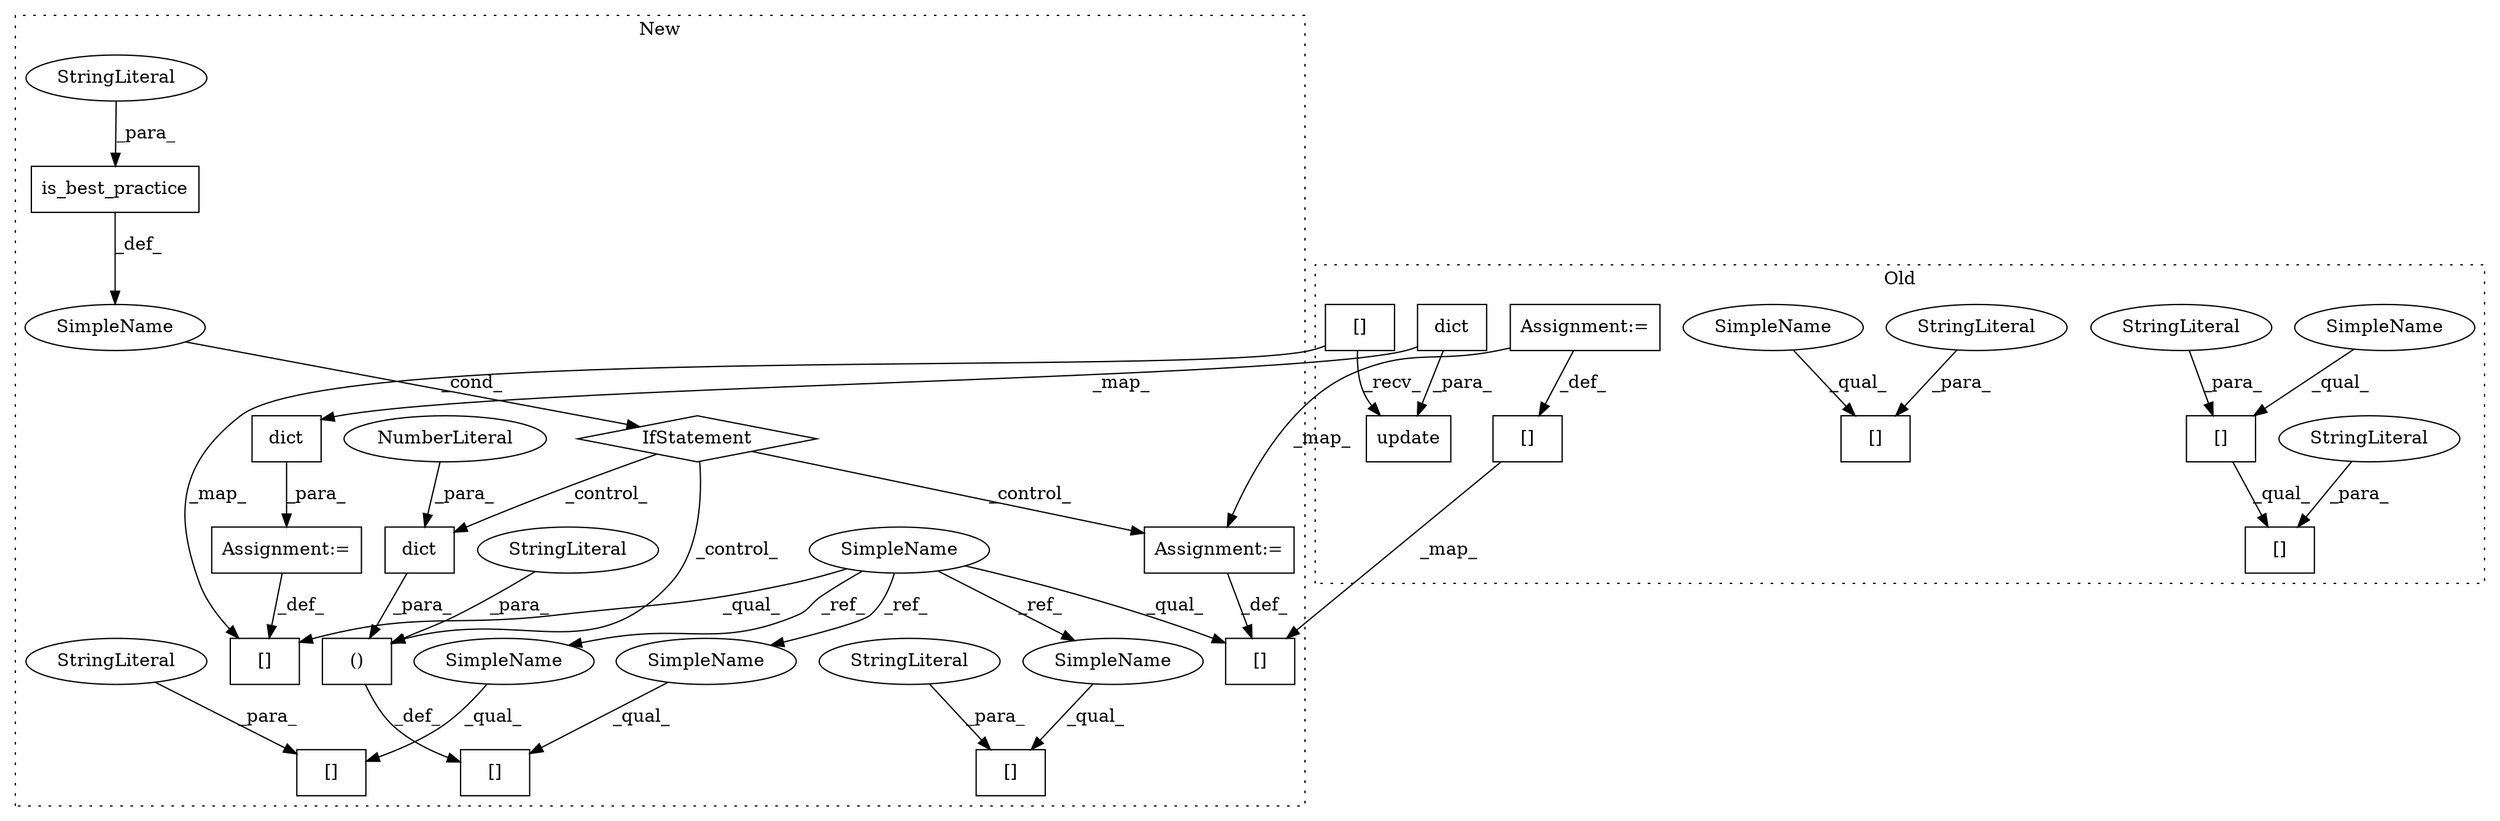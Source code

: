 digraph G {
subgraph cluster0 {
1 [label="[]" a="2" s="347,360" l="7,1" shape="box"];
4 [label="StringLiteral" a="45" s="354" l="6" shape="ellipse"];
7 [label="[]" a="2" s="347,369" l="15,1" shape="box"];
11 [label="[]" a="2" s="490,505" l="7,1" shape="box"];
14 [label="StringLiteral" a="45" s="497" l="8" shape="ellipse"];
18 [label="StringLiteral" a="45" s="362" l="7" shape="ellipse"];
20 [label="[]" a="2" s="421,434" l="7,1" shape="box"];
23 [label="[]" a="2" s="578,592" l="7,1" shape="box"];
25 [label="update" a="32" s="436,458" l="7,1" shape="box"];
27 [label="dict" a="32" s="443,457" l="5,1" shape="box"];
30 [label="Assignment:=" a="7" s="593" l="6" shape="box"];
34 [label="SimpleName" a="42" s="490" l="6" shape="ellipse"];
35 [label="SimpleName" a="42" s="347" l="6" shape="ellipse"];
label = "Old";
style="dotted";
}
subgraph cluster1 {
2 [label="is_best_practice" a="32" s="520,548" l="17,1" shape="box"];
3 [label="IfStatement" a="25" s="516,549" l="4,2" shape="diamond"];
5 [label="StringLiteral" a="45" s="537" l="11" shape="ellipse"];
6 [label="()" a="106" s="765" l="32" shape="box"];
8 [label="[]" a="2" s="738,756" l="7,1" shape="box"];
9 [label="SimpleName" a="42" s="246" l="6" shape="ellipse"];
10 [label="[]" a="2" s="283,312" l="7,1" shape="box"];
12 [label="SimpleName" a="42" s="" l="" shape="ellipse"];
13 [label="[]" a="2" s="384,403" l="7,1" shape="box"];
15 [label="StringLiteral" a="45" s="765" l="10" shape="ellipse"];
16 [label="StringLiteral" a="45" s="290" l="22" shape="ellipse"];
17 [label="StringLiteral" a="45" s="391" l="12" shape="ellipse"];
19 [label="[]" a="2" s="455,468" l="7,1" shape="box"];
21 [label="dict" a="32" s="788,796" l="5,1" shape="box"];
22 [label="[]" a="2" s="621,635" l="7,1" shape="box"];
24 [label="NumberLiteral" a="34" s="793" l="3" shape="ellipse"];
26 [label="dict" a="32" s="470,484" l="5,1" shape="box"];
28 [label="Assignment:=" a="7" s="469" l="1" shape="box"];
29 [label="Assignment:=" a="7" s="636" l="8" shape="box"];
31 [label="SimpleName" a="42" s="738" l="6" shape="ellipse"];
32 [label="SimpleName" a="42" s="283" l="6" shape="ellipse"];
33 [label="SimpleName" a="42" s="384" l="6" shape="ellipse"];
label = "New";
style="dotted";
}
1 -> 7 [label="_qual_"];
2 -> 12 [label="_def_"];
3 -> 6 [label="_control_"];
3 -> 29 [label="_control_"];
3 -> 21 [label="_control_"];
4 -> 1 [label="_para_"];
5 -> 2 [label="_para_"];
6 -> 8 [label="_def_"];
9 -> 33 [label="_ref_"];
9 -> 22 [label="_qual_"];
9 -> 19 [label="_qual_"];
9 -> 32 [label="_ref_"];
9 -> 31 [label="_ref_"];
12 -> 3 [label="_cond_"];
14 -> 11 [label="_para_"];
15 -> 6 [label="_para_"];
16 -> 10 [label="_para_"];
17 -> 13 [label="_para_"];
18 -> 7 [label="_para_"];
20 -> 19 [label="_map_"];
20 -> 25 [label="_recv_"];
21 -> 6 [label="_para_"];
23 -> 22 [label="_map_"];
24 -> 21 [label="_para_"];
26 -> 28 [label="_para_"];
27 -> 26 [label="_map_"];
27 -> 25 [label="_para_"];
28 -> 19 [label="_def_"];
29 -> 22 [label="_def_"];
30 -> 23 [label="_def_"];
30 -> 29 [label="_map_"];
31 -> 8 [label="_qual_"];
32 -> 10 [label="_qual_"];
33 -> 13 [label="_qual_"];
34 -> 11 [label="_qual_"];
35 -> 1 [label="_qual_"];
}